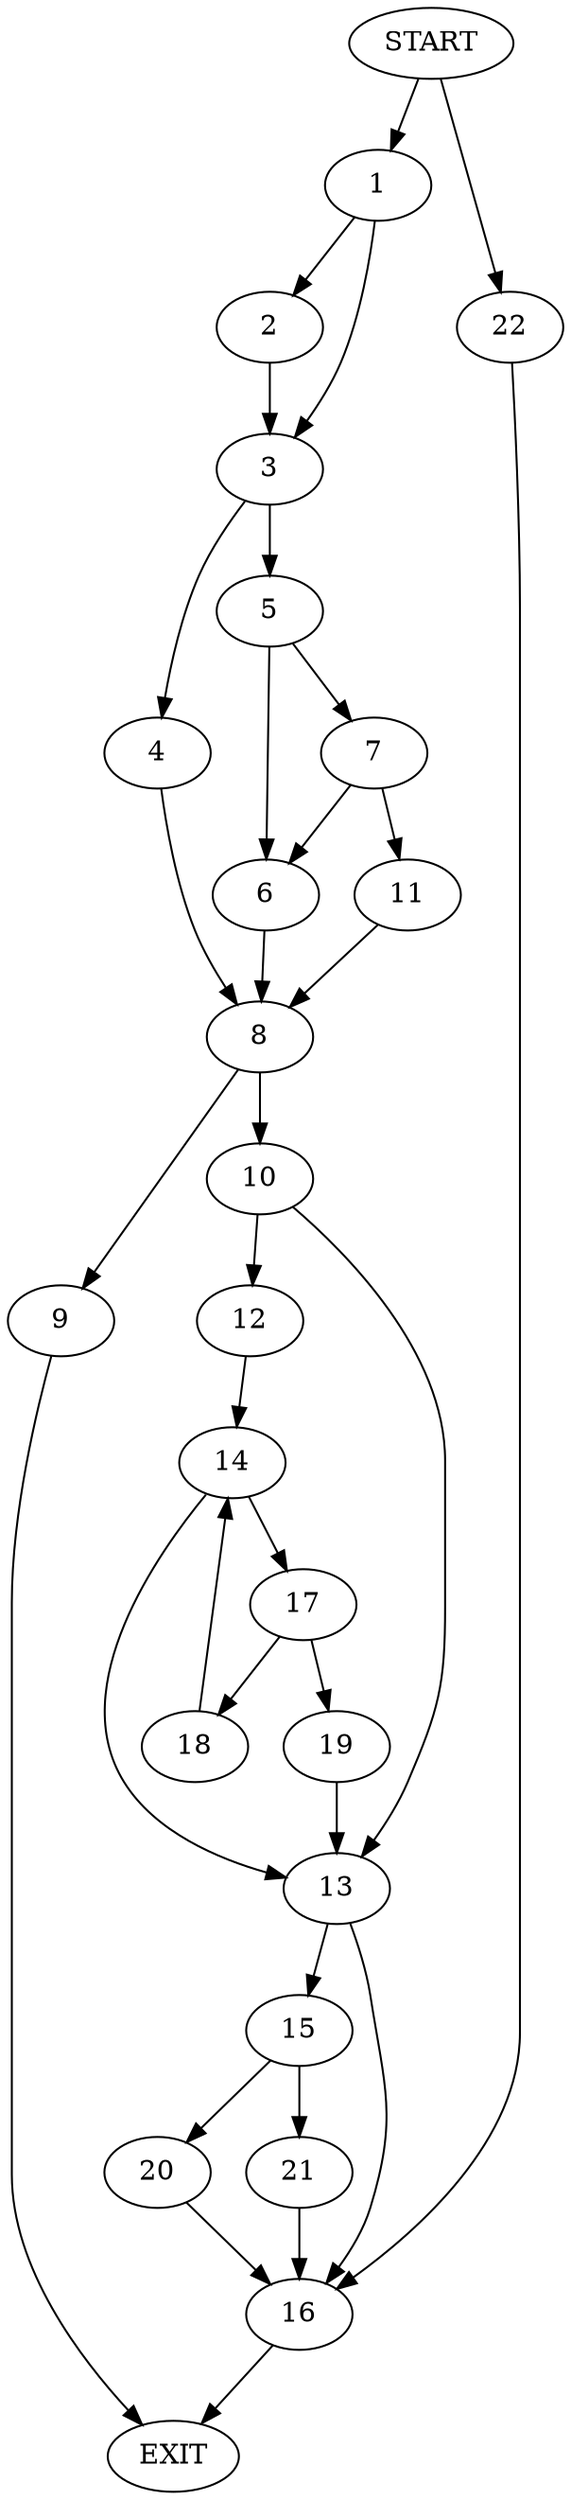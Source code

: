 digraph {
0 [label="START"]
23 [label="EXIT"]
0 -> 1
1 -> 2
1 -> 3
2 -> 3
3 -> 4
3 -> 5
5 -> 6
5 -> 7
4 -> 8
8 -> 9
8 -> 10
7 -> 6
7 -> 11
6 -> 8
11 -> 8
10 -> 12
10 -> 13
9 -> 23
12 -> 14
13 -> 15
13 -> 16
14 -> 17
14 -> 13
17 -> 18
17 -> 19
19 -> 13
18 -> 14
15 -> 20
15 -> 21
16 -> 23
21 -> 16
20 -> 16
0 -> 22
22 -> 16
}
